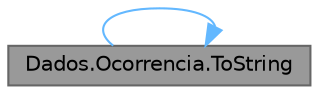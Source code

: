 digraph "Dados.Ocorrencia.ToString"
{
 // LATEX_PDF_SIZE
  bgcolor="transparent";
  edge [fontname=Helvetica,fontsize=10,labelfontname=Helvetica,labelfontsize=10];
  node [fontname=Helvetica,fontsize=10,shape=box,height=0.2,width=0.4];
  rankdir="LR";
  Node1 [id="Node000001",label="Dados.Ocorrencia.ToString",height=0.2,width=0.4,color="gray40", fillcolor="grey60", style="filled", fontcolor="black",tooltip="Funcao que transforma ocorrencia em texto."];
  Node1 -> Node1 [id="edge1_Node000001_Node000001",color="steelblue1",style="solid",tooltip=" "];
}
